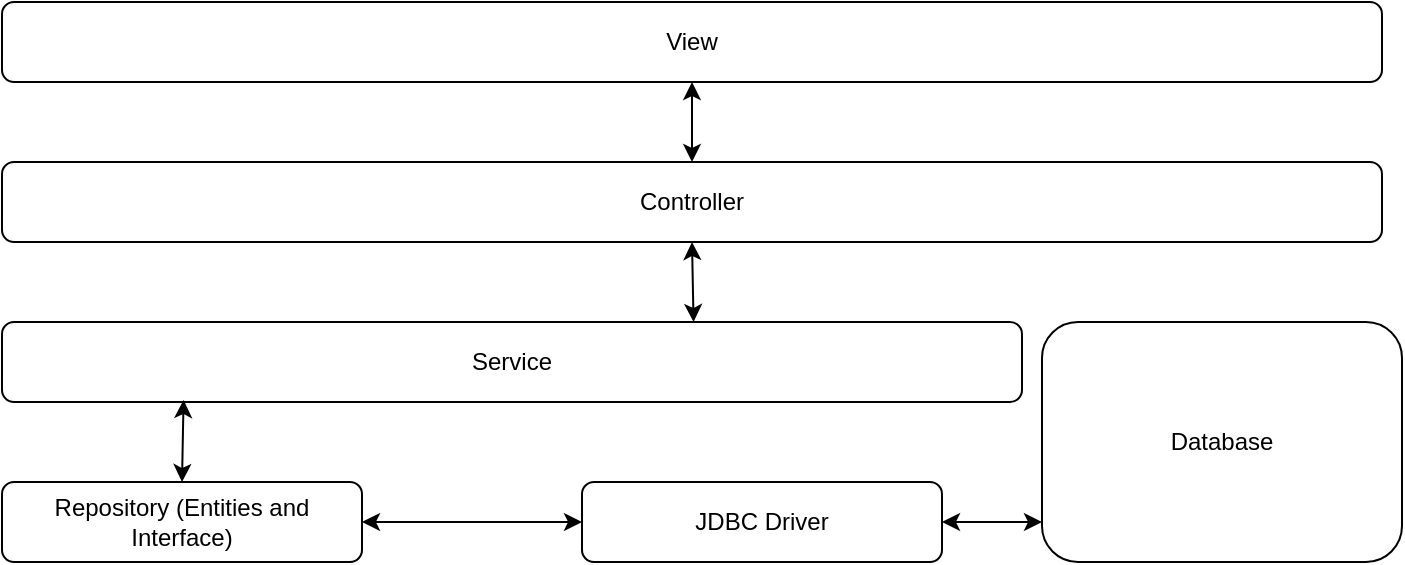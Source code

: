 <mxfile version="20.0.4" type="device" pages="3"><diagram id="1tNDWws3uZ7zBKBoRNgG" name="Application Layer"><mxGraphModel dx="868" dy="440" grid="1" gridSize="10" guides="1" tooltips="1" connect="1" arrows="1" fold="1" page="1" pageScale="1" pageWidth="850" pageHeight="1100" math="0" shadow="0"><root><mxCell id="0"/><mxCell id="1" parent="0"/><mxCell id="QlK9Dj5U0wPqqmC8r4xC-1" value="View" style="rounded=1;whiteSpace=wrap;html=1;" vertex="1" parent="1"><mxGeometry x="100" y="50" width="690" height="40" as="geometry"/></mxCell><mxCell id="QlK9Dj5U0wPqqmC8r4xC-2" value="Controller" style="rounded=1;whiteSpace=wrap;html=1;" vertex="1" parent="1"><mxGeometry x="100" y="130" width="690" height="40" as="geometry"/></mxCell><mxCell id="QlK9Dj5U0wPqqmC8r4xC-3" value="&lt;div&gt;Service&lt;/div&gt;" style="rounded=1;whiteSpace=wrap;html=1;" vertex="1" parent="1"><mxGeometry x="100" y="210" width="510" height="40" as="geometry"/></mxCell><mxCell id="QlK9Dj5U0wPqqmC8r4xC-4" value="Repository (Entities and Interface)" style="rounded=1;whiteSpace=wrap;html=1;" vertex="1" parent="1"><mxGeometry x="100" y="290" width="180" height="40" as="geometry"/></mxCell><mxCell id="QlK9Dj5U0wPqqmC8r4xC-5" value="JDBC Driver" style="rounded=1;whiteSpace=wrap;html=1;" vertex="1" parent="1"><mxGeometry x="390" y="290" width="180" height="40" as="geometry"/></mxCell><mxCell id="QlK9Dj5U0wPqqmC8r4xC-6" value="Database" style="rounded=1;whiteSpace=wrap;html=1;" vertex="1" parent="1"><mxGeometry x="620" y="210" width="180" height="120" as="geometry"/></mxCell><mxCell id="QlK9Dj5U0wPqqmC8r4xC-7" value="" style="endArrow=classic;startArrow=classic;html=1;rounded=0;exitX=0.5;exitY=0;exitDx=0;exitDy=0;entryX=0.5;entryY=1;entryDx=0;entryDy=0;" edge="1" parent="1" source="QlK9Dj5U0wPqqmC8r4xC-2" target="QlK9Dj5U0wPqqmC8r4xC-1"><mxGeometry width="50" height="50" relative="1" as="geometry"><mxPoint x="400" y="230" as="sourcePoint"/><mxPoint x="450" y="180" as="targetPoint"/></mxGeometry></mxCell><mxCell id="QlK9Dj5U0wPqqmC8r4xC-8" value="" style="endArrow=classic;startArrow=classic;html=1;rounded=0;exitX=0.678;exitY=0;exitDx=0;exitDy=0;entryX=0.5;entryY=1;entryDx=0;entryDy=0;exitPerimeter=0;" edge="1" parent="1" source="QlK9Dj5U0wPqqmC8r4xC-3" target="QlK9Dj5U0wPqqmC8r4xC-2"><mxGeometry width="50" height="50" relative="1" as="geometry"><mxPoint x="400" y="230" as="sourcePoint"/><mxPoint x="450" y="180" as="targetPoint"/></mxGeometry></mxCell><mxCell id="QlK9Dj5U0wPqqmC8r4xC-9" value="" style="endArrow=classic;startArrow=classic;html=1;rounded=0;exitX=0.5;exitY=0;exitDx=0;exitDy=0;entryX=0.178;entryY=0.975;entryDx=0;entryDy=0;entryPerimeter=0;" edge="1" parent="1" source="QlK9Dj5U0wPqqmC8r4xC-4" target="QlK9Dj5U0wPqqmC8r4xC-3"><mxGeometry width="50" height="50" relative="1" as="geometry"><mxPoint x="400" y="230" as="sourcePoint"/><mxPoint x="450" y="180" as="targetPoint"/></mxGeometry></mxCell><mxCell id="QlK9Dj5U0wPqqmC8r4xC-10" value="" style="endArrow=classic;startArrow=classic;html=1;rounded=0;exitX=1;exitY=0.5;exitDx=0;exitDy=0;" edge="1" parent="1" source="QlK9Dj5U0wPqqmC8r4xC-4" target="QlK9Dj5U0wPqqmC8r4xC-5"><mxGeometry width="50" height="50" relative="1" as="geometry"><mxPoint x="400" y="230" as="sourcePoint"/><mxPoint x="450" y="180" as="targetPoint"/></mxGeometry></mxCell><mxCell id="QlK9Dj5U0wPqqmC8r4xC-11" value="" style="endArrow=classic;startArrow=classic;html=1;rounded=0;exitX=1;exitY=0.5;exitDx=0;exitDy=0;" edge="1" parent="1" source="QlK9Dj5U0wPqqmC8r4xC-5"><mxGeometry width="50" height="50" relative="1" as="geometry"><mxPoint x="400" y="230" as="sourcePoint"/><mxPoint x="620" y="310" as="targetPoint"/></mxGeometry></mxCell></root></mxGraphModel></diagram><diagram name="Application Layer -2" id="UGuuplrgUR05E98KVdT2"><mxGraphModel dx="868" dy="440" grid="1" gridSize="10" guides="1" tooltips="1" connect="1" arrows="1" fold="1" page="1" pageScale="1" pageWidth="850" pageHeight="1100" math="0" shadow="0"><root><mxCell id="lNMimLFmLyVKn5CKxheH-0"/><mxCell id="lNMimLFmLyVKn5CKxheH-1" parent="lNMimLFmLyVKn5CKxheH-0"/><mxCell id="lNMimLFmLyVKn5CKxheH-2" value="View (HTML, CSS, Thymeleaf)" style="rounded=1;whiteSpace=wrap;html=1;fontSize=16;" vertex="1" parent="lNMimLFmLyVKn5CKxheH-1"><mxGeometry x="100" y="50" width="690" height="40" as="geometry"/></mxCell><mxCell id="lNMimLFmLyVKn5CKxheH-3" value="Controller" style="rounded=1;whiteSpace=wrap;html=1;fontSize=16;" vertex="1" parent="lNMimLFmLyVKn5CKxheH-1"><mxGeometry x="100" y="130" width="690" height="40" as="geometry"/></mxCell><mxCell id="lNMimLFmLyVKn5CKxheH-4" value="&lt;div style=&quot;font-size: 16px;&quot;&gt;Service (Business classes）&lt;br style=&quot;font-size: 16px;&quot;&gt;&lt;/div&gt;" style="rounded=1;whiteSpace=wrap;html=1;fontSize=16;" vertex="1" parent="lNMimLFmLyVKn5CKxheH-1"><mxGeometry x="100" y="210" width="510" height="40" as="geometry"/></mxCell><mxCell id="lNMimLFmLyVKn5CKxheH-5" value="Repository (Entities and Interface)" style="rounded=1;whiteSpace=wrap;html=1;fontSize=16;" vertex="1" parent="lNMimLFmLyVKn5CKxheH-1"><mxGeometry x="100" y="290" width="280" height="40" as="geometry"/></mxCell><mxCell id="lNMimLFmLyVKn5CKxheH-6" value="JDBC Driver" style="rounded=1;whiteSpace=wrap;html=1;fontSize=16;" vertex="1" parent="lNMimLFmLyVKn5CKxheH-1"><mxGeometry x="460" y="290" width="110" height="40" as="geometry"/></mxCell><mxCell id="lNMimLFmLyVKn5CKxheH-7" value="Database" style="rounded=1;whiteSpace=wrap;html=1;fontSize=16;" vertex="1" parent="lNMimLFmLyVKn5CKxheH-1"><mxGeometry x="620" y="210" width="180" height="120" as="geometry"/></mxCell><mxCell id="lNMimLFmLyVKn5CKxheH-8" value="" style="endArrow=classic;startArrow=classic;html=1;rounded=0;exitX=0.5;exitY=0;exitDx=0;exitDy=0;entryX=0.5;entryY=1;entryDx=0;entryDy=0;" edge="1" parent="lNMimLFmLyVKn5CKxheH-1" source="lNMimLFmLyVKn5CKxheH-3" target="lNMimLFmLyVKn5CKxheH-2"><mxGeometry width="50" height="50" relative="1" as="geometry"><mxPoint x="400" y="230" as="sourcePoint"/><mxPoint x="450" y="180" as="targetPoint"/></mxGeometry></mxCell><mxCell id="lNMimLFmLyVKn5CKxheH-9" value="" style="endArrow=classic;startArrow=classic;html=1;rounded=0;exitX=0.678;exitY=0;exitDx=0;exitDy=0;entryX=0.5;entryY=1;entryDx=0;entryDy=0;exitPerimeter=0;" edge="1" parent="lNMimLFmLyVKn5CKxheH-1" source="lNMimLFmLyVKn5CKxheH-4" target="lNMimLFmLyVKn5CKxheH-3"><mxGeometry width="50" height="50" relative="1" as="geometry"><mxPoint x="400" y="230" as="sourcePoint"/><mxPoint x="450" y="180" as="targetPoint"/></mxGeometry></mxCell><mxCell id="lNMimLFmLyVKn5CKxheH-10" value="" style="endArrow=classic;startArrow=classic;html=1;rounded=0;exitX=0.5;exitY=0;exitDx=0;exitDy=0;entryX=0.275;entryY=1;entryDx=0;entryDy=0;entryPerimeter=0;" edge="1" parent="lNMimLFmLyVKn5CKxheH-1" source="lNMimLFmLyVKn5CKxheH-5" target="lNMimLFmLyVKn5CKxheH-4"><mxGeometry width="50" height="50" relative="1" as="geometry"><mxPoint x="400" y="230" as="sourcePoint"/><mxPoint x="450" y="180" as="targetPoint"/></mxGeometry></mxCell><mxCell id="lNMimLFmLyVKn5CKxheH-11" value="" style="endArrow=classic;startArrow=classic;html=1;rounded=0;exitX=1;exitY=0.5;exitDx=0;exitDy=0;" edge="1" parent="lNMimLFmLyVKn5CKxheH-1" source="lNMimLFmLyVKn5CKxheH-5" target="lNMimLFmLyVKn5CKxheH-6"><mxGeometry width="50" height="50" relative="1" as="geometry"><mxPoint x="400" y="230" as="sourcePoint"/><mxPoint x="450" y="180" as="targetPoint"/></mxGeometry></mxCell><mxCell id="lNMimLFmLyVKn5CKxheH-12" value="" style="endArrow=classic;startArrow=classic;html=1;rounded=0;exitX=1;exitY=0.5;exitDx=0;exitDy=0;" edge="1" parent="lNMimLFmLyVKn5CKxheH-1" source="lNMimLFmLyVKn5CKxheH-6"><mxGeometry width="50" height="50" relative="1" as="geometry"><mxPoint x="400" y="230" as="sourcePoint"/><mxPoint x="620" y="310" as="targetPoint"/></mxGeometry></mxCell></root></mxGraphModel></diagram><diagram id="n1eUxlB-pAnMJeQ247no" name="Page-2"><mxGraphModel dx="868" dy="440" grid="1" gridSize="10" guides="1" tooltips="1" connect="1" arrows="1" fold="1" page="1" pageScale="1" pageWidth="850" pageHeight="1100" math="0" shadow="0"><root><mxCell id="0"/><mxCell id="1" parent="0"/></root></mxGraphModel></diagram></mxfile>